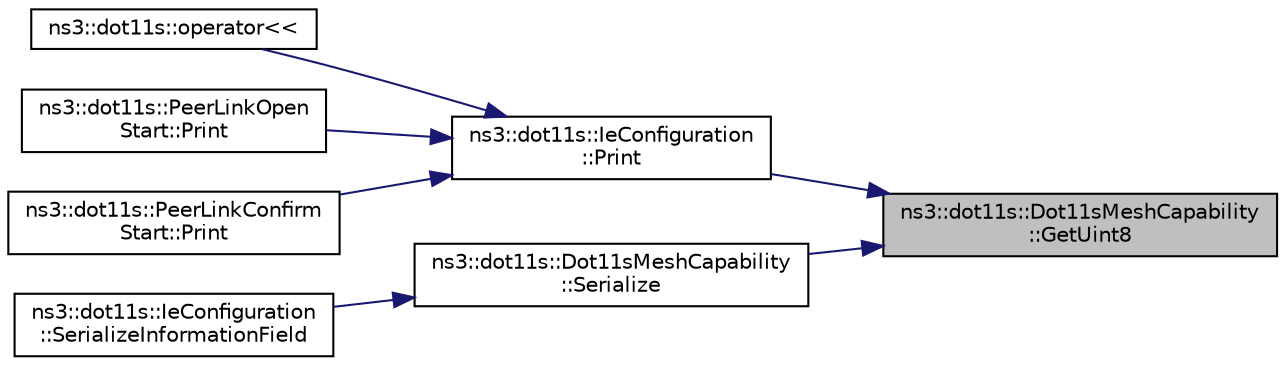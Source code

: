 digraph "ns3::dot11s::Dot11sMeshCapability::GetUint8"
{
 // LATEX_PDF_SIZE
  edge [fontname="Helvetica",fontsize="10",labelfontname="Helvetica",labelfontsize="10"];
  node [fontname="Helvetica",fontsize="10",shape=record];
  rankdir="RL";
  Node1 [label="ns3::dot11s::Dot11sMeshCapability\l::GetUint8",height=0.2,width=0.4,color="black", fillcolor="grey75", style="filled", fontcolor="black",tooltip="The Mesh Capability is expressed in terms of 8 single bit fields."];
  Node1 -> Node2 [dir="back",color="midnightblue",fontsize="10",style="solid",fontname="Helvetica"];
  Node2 [label="ns3::dot11s::IeConfiguration\l::Print",height=0.2,width=0.4,color="black", fillcolor="white", style="filled",URL="$classns3_1_1dot11s_1_1_ie_configuration.html#a9f4404ee2c804df4f60b5560076d61a5",tooltip="Generate human-readable form of IE."];
  Node2 -> Node3 [dir="back",color="midnightblue",fontsize="10",style="solid",fontname="Helvetica"];
  Node3 [label="ns3::dot11s::operator\<\<",height=0.2,width=0.4,color="black", fillcolor="white", style="filled",URL="$namespacens3_1_1dot11s.html#a427f6494f33ad73c73a90846abec787d",tooltip=" "];
  Node2 -> Node4 [dir="back",color="midnightblue",fontsize="10",style="solid",fontname="Helvetica"];
  Node4 [label="ns3::dot11s::PeerLinkOpen\lStart::Print",height=0.2,width=0.4,color="black", fillcolor="white", style="filled",URL="$classns3_1_1dot11s_1_1_peer_link_open_start.html#a1a5dafa391397ec7560bddfdae8029ad",tooltip=" "];
  Node2 -> Node5 [dir="back",color="midnightblue",fontsize="10",style="solid",fontname="Helvetica"];
  Node5 [label="ns3::dot11s::PeerLinkConfirm\lStart::Print",height=0.2,width=0.4,color="black", fillcolor="white", style="filled",URL="$classns3_1_1dot11s_1_1_peer_link_confirm_start.html#a04ff1f8840ef4b0b0fdf7918a0568a09",tooltip=" "];
  Node1 -> Node6 [dir="back",color="midnightblue",fontsize="10",style="solid",fontname="Helvetica"];
  Node6 [label="ns3::dot11s::Dot11sMeshCapability\l::Serialize",height=0.2,width=0.4,color="black", fillcolor="white", style="filled",URL="$classns3_1_1dot11s_1_1_dot11s_mesh_capability.html#a50d23547eeb794de948cc9292cfe4f4f",tooltip="Serialize to a buffer."];
  Node6 -> Node7 [dir="back",color="midnightblue",fontsize="10",style="solid",fontname="Helvetica"];
  Node7 [label="ns3::dot11s::IeConfiguration\l::SerializeInformationField",height=0.2,width=0.4,color="black", fillcolor="white", style="filled",URL="$classns3_1_1dot11s_1_1_ie_configuration.html#a6f1d9c6bef47acc015808ef37c4299cc",tooltip="Serialize information (i.e., the body of the IE, not including the Element ID and length octets)"];
}
